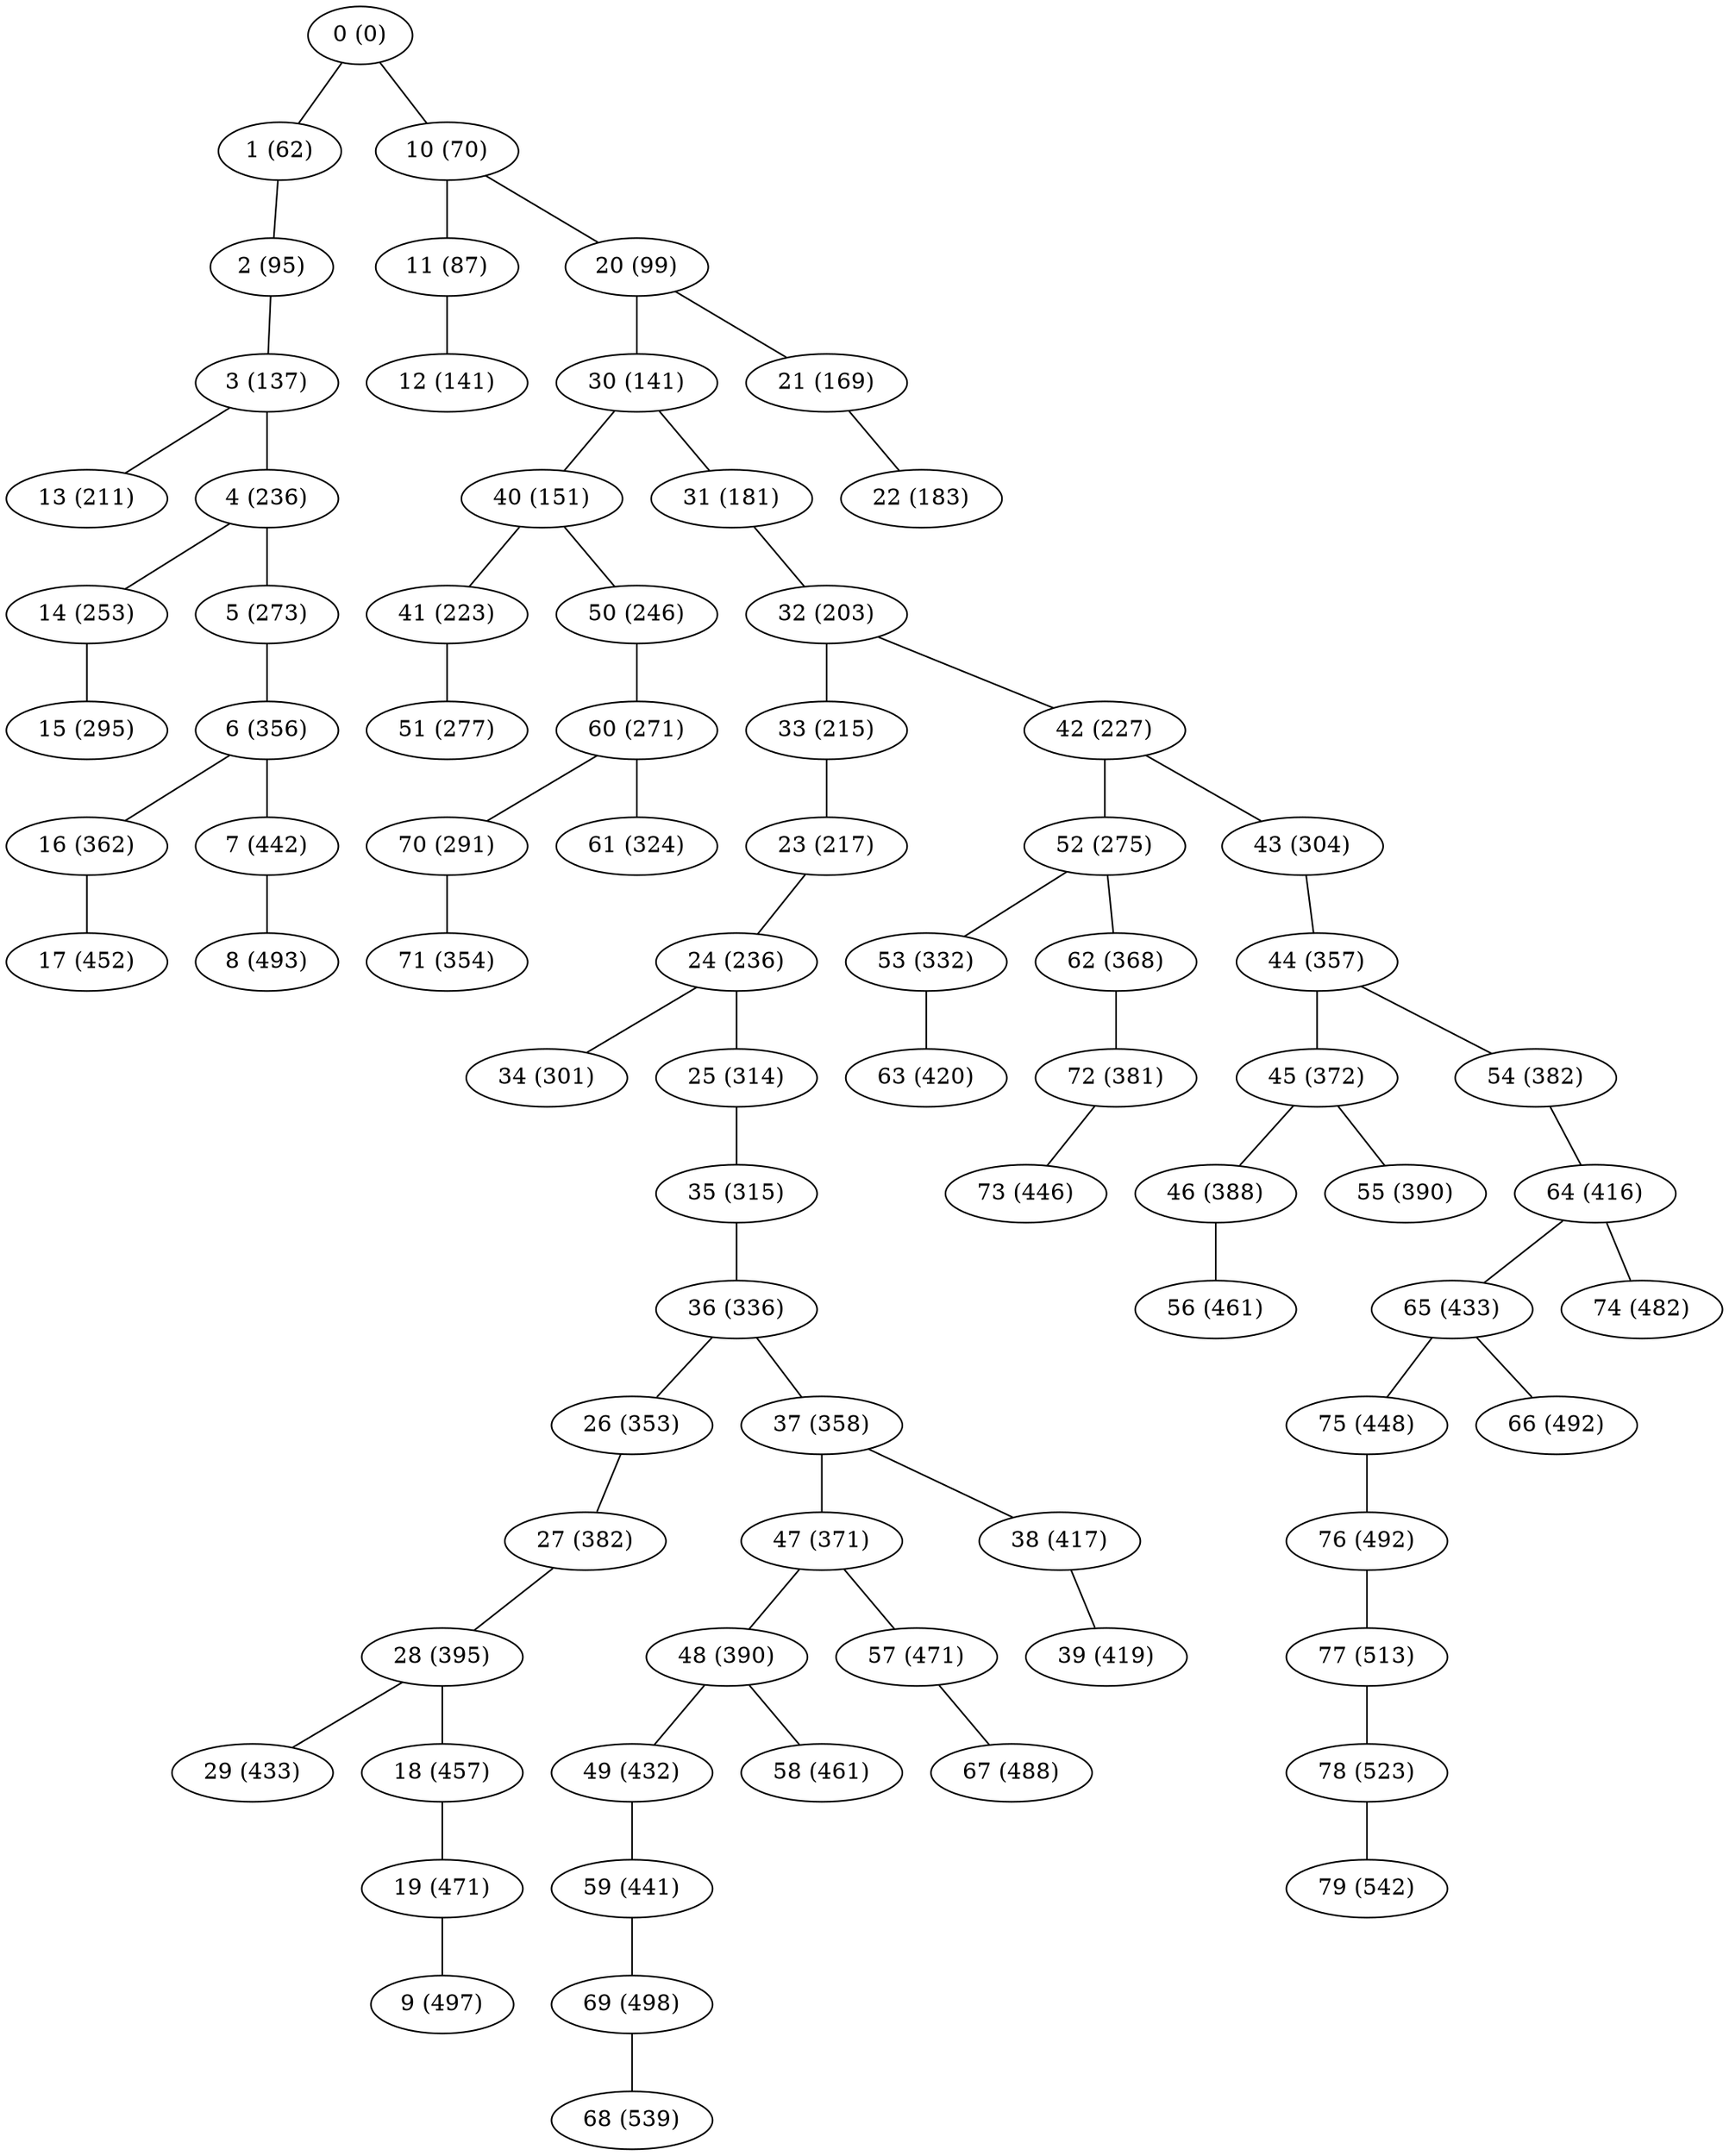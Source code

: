 graph grafoMalla_10_8_Dijkstra  {
"0 (0)";
"1 (62)";
"10 (70)";
"11 (87)";
"2 (95)";
"20 (99)";
"3 (137)";
"12 (141)";
"30 (141)";
"40 (151)";
"21 (169)";
"31 (181)";
"22 (183)";
"32 (203)";
"13 (211)";
"33 (215)";
"23 (217)";
"41 (223)";
"42 (227)";
"4 (236)";
"24 (236)";
"50 (246)";
"14 (253)";
"60 (271)";
"5 (273)";
"52 (275)";
"51 (277)";
"70 (291)";
"15 (295)";
"34 (301)";
"43 (304)";
"25 (314)";
"35 (315)";
"61 (324)";
"53 (332)";
"36 (336)";
"26 (353)";
"71 (354)";
"6 (356)";
"44 (357)";
"37 (358)";
"16 (362)";
"62 (368)";
"47 (371)";
"45 (372)";
"72 (381)";
"27 (382)";
"54 (382)";
"46 (388)";
"48 (390)";
"55 (390)";
"28 (395)";
"64 (416)";
"38 (417)";
"39 (419)";
"63 (420)";
"49 (432)";
"65 (433)";
"29 (433)";
"59 (441)";
"7 (442)";
"73 (446)";
"75 (448)";
"17 (452)";
"18 (457)";
"56 (461)";
"58 (461)";
"57 (471)";
"19 (471)";
"74 (482)";
"67 (488)";
"66 (492)";
"76 (492)";
"8 (493)";
"9 (497)";
"69 (498)";
"77 (513)";
"78 (523)";
"68 (539)";
"79 (542)";
"0 (0)" -- "1 (62)";
"0 (0)" -- "10 (70)";
"10 (70)" -- "11 (87)";
"1 (62)" -- "2 (95)";
"10 (70)" -- "20 (99)";
"2 (95)" -- "3 (137)";
"11 (87)" -- "12 (141)";
"20 (99)" -- "30 (141)";
"30 (141)" -- "40 (151)";
"20 (99)" -- "21 (169)";
"30 (141)" -- "31 (181)";
"21 (169)" -- "22 (183)";
"31 (181)" -- "32 (203)";
"3 (137)" -- "13 (211)";
"32 (203)" -- "33 (215)";
"33 (215)" -- "23 (217)";
"40 (151)" -- "41 (223)";
"32 (203)" -- "42 (227)";
"3 (137)" -- "4 (236)";
"23 (217)" -- "24 (236)";
"40 (151)" -- "50 (246)";
"4 (236)" -- "14 (253)";
"50 (246)" -- "60 (271)";
"4 (236)" -- "5 (273)";
"42 (227)" -- "52 (275)";
"41 (223)" -- "51 (277)";
"60 (271)" -- "70 (291)";
"14 (253)" -- "15 (295)";
"24 (236)" -- "34 (301)";
"42 (227)" -- "43 (304)";
"24 (236)" -- "25 (314)";
"25 (314)" -- "35 (315)";
"60 (271)" -- "61 (324)";
"52 (275)" -- "53 (332)";
"35 (315)" -- "36 (336)";
"36 (336)" -- "26 (353)";
"70 (291)" -- "71 (354)";
"5 (273)" -- "6 (356)";
"43 (304)" -- "44 (357)";
"36 (336)" -- "37 (358)";
"6 (356)" -- "16 (362)";
"52 (275)" -- "62 (368)";
"37 (358)" -- "47 (371)";
"44 (357)" -- "45 (372)";
"62 (368)" -- "72 (381)";
"26 (353)" -- "27 (382)";
"44 (357)" -- "54 (382)";
"45 (372)" -- "46 (388)";
"47 (371)" -- "48 (390)";
"45 (372)" -- "55 (390)";
"27 (382)" -- "28 (395)";
"54 (382)" -- "64 (416)";
"37 (358)" -- "38 (417)";
"38 (417)" -- "39 (419)";
"53 (332)" -- "63 (420)";
"48 (390)" -- "49 (432)";
"64 (416)" -- "65 (433)";
"28 (395)" -- "29 (433)";
"49 (432)" -- "59 (441)";
"6 (356)" -- "7 (442)";
"72 (381)" -- "73 (446)";
"65 (433)" -- "75 (448)";
"16 (362)" -- "17 (452)";
"28 (395)" -- "18 (457)";
"46 (388)" -- "56 (461)";
"48 (390)" -- "58 (461)";
"47 (371)" -- "57 (471)";
"18 (457)" -- "19 (471)";
"64 (416)" -- "74 (482)";
"57 (471)" -- "67 (488)";
"65 (433)" -- "66 (492)";
"75 (448)" -- "76 (492)";
"7 (442)" -- "8 (493)";
"19 (471)" -- "9 (497)";
"59 (441)" -- "69 (498)";
"76 (492)" -- "77 (513)";
"77 (513)" -- "78 (523)";
"69 (498)" -- "68 (539)";
"78 (523)" -- "79 (542)";
}